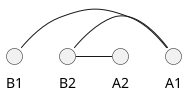{
  "sha1": "pigrykr8462u51gniuyv5mzpkk0xnmd",
  "insertion": {
    "when": "2024-06-04T17:28:41.246Z",
    "url": "https://github.com/plantuml/plantuml/issues/841",
    "user": "plantuml@gmail.com"
  }
}
@startuml
B1 -() A1
B2 -() A1
B2 -() A2
@enduml
